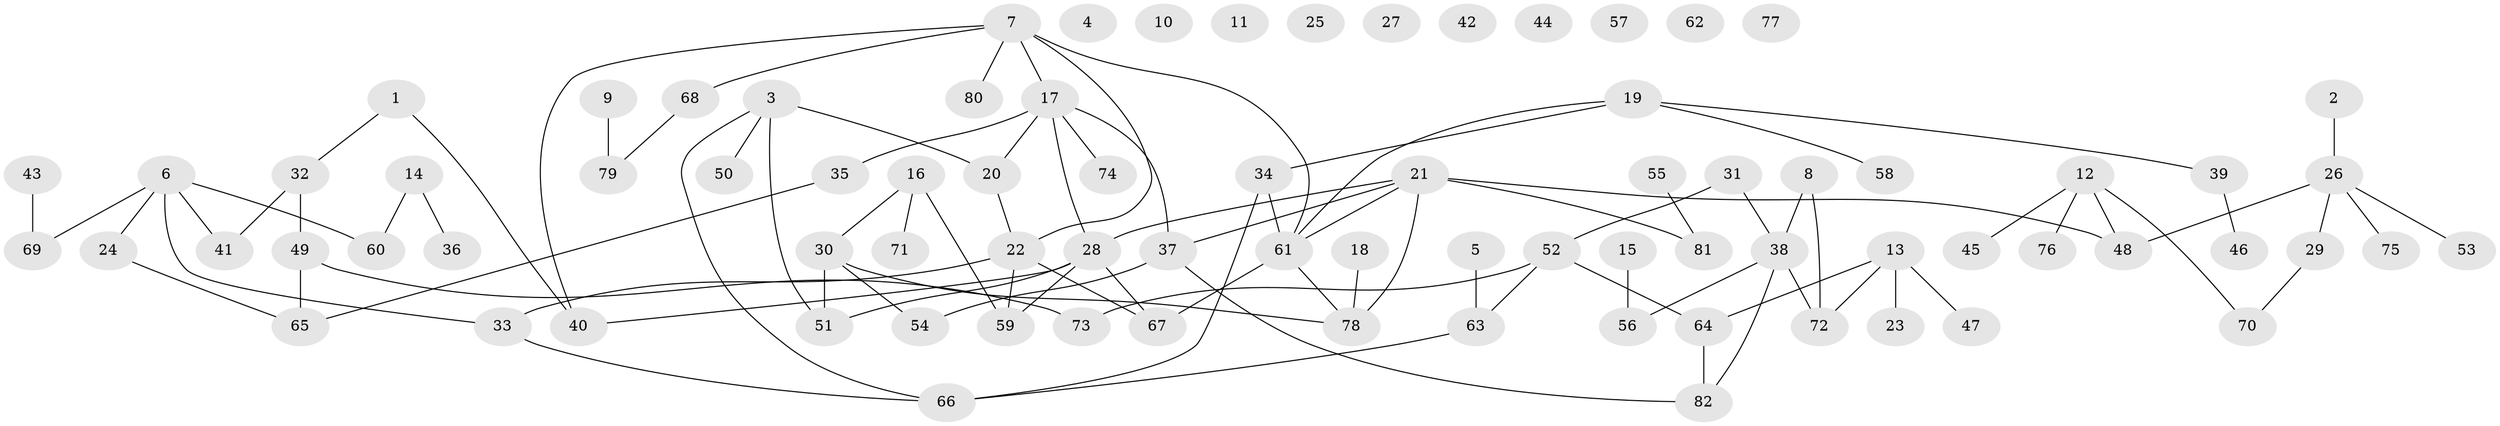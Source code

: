 // Generated by graph-tools (version 1.1) at 2025/25/03/09/25 03:25:19]
// undirected, 82 vertices, 95 edges
graph export_dot {
graph [start="1"]
  node [color=gray90,style=filled];
  1;
  2;
  3;
  4;
  5;
  6;
  7;
  8;
  9;
  10;
  11;
  12;
  13;
  14;
  15;
  16;
  17;
  18;
  19;
  20;
  21;
  22;
  23;
  24;
  25;
  26;
  27;
  28;
  29;
  30;
  31;
  32;
  33;
  34;
  35;
  36;
  37;
  38;
  39;
  40;
  41;
  42;
  43;
  44;
  45;
  46;
  47;
  48;
  49;
  50;
  51;
  52;
  53;
  54;
  55;
  56;
  57;
  58;
  59;
  60;
  61;
  62;
  63;
  64;
  65;
  66;
  67;
  68;
  69;
  70;
  71;
  72;
  73;
  74;
  75;
  76;
  77;
  78;
  79;
  80;
  81;
  82;
  1 -- 32;
  1 -- 40;
  2 -- 26;
  3 -- 20;
  3 -- 50;
  3 -- 51;
  3 -- 66;
  5 -- 63;
  6 -- 24;
  6 -- 33;
  6 -- 41;
  6 -- 60;
  6 -- 69;
  7 -- 17;
  7 -- 22;
  7 -- 40;
  7 -- 61;
  7 -- 68;
  7 -- 80;
  8 -- 38;
  8 -- 72;
  9 -- 79;
  12 -- 45;
  12 -- 48;
  12 -- 70;
  12 -- 76;
  13 -- 23;
  13 -- 47;
  13 -- 64;
  13 -- 72;
  14 -- 36;
  14 -- 60;
  15 -- 56;
  16 -- 30;
  16 -- 59;
  16 -- 71;
  17 -- 20;
  17 -- 28;
  17 -- 35;
  17 -- 37;
  17 -- 74;
  18 -- 78;
  19 -- 34;
  19 -- 39;
  19 -- 58;
  19 -- 61;
  20 -- 22;
  21 -- 28;
  21 -- 37;
  21 -- 48;
  21 -- 61;
  21 -- 78;
  21 -- 81;
  22 -- 33;
  22 -- 59;
  22 -- 67;
  24 -- 65;
  26 -- 29;
  26 -- 48;
  26 -- 53;
  26 -- 75;
  28 -- 40;
  28 -- 51;
  28 -- 59;
  28 -- 67;
  29 -- 70;
  30 -- 51;
  30 -- 54;
  30 -- 78;
  31 -- 38;
  31 -- 52;
  32 -- 41;
  32 -- 49;
  33 -- 66;
  34 -- 61;
  34 -- 66;
  35 -- 65;
  37 -- 54;
  37 -- 82;
  38 -- 56;
  38 -- 72;
  38 -- 82;
  39 -- 46;
  43 -- 69;
  49 -- 65;
  49 -- 73;
  52 -- 63;
  52 -- 64;
  52 -- 73;
  55 -- 81;
  61 -- 67;
  61 -- 78;
  63 -- 66;
  64 -- 82;
  68 -- 79;
}
